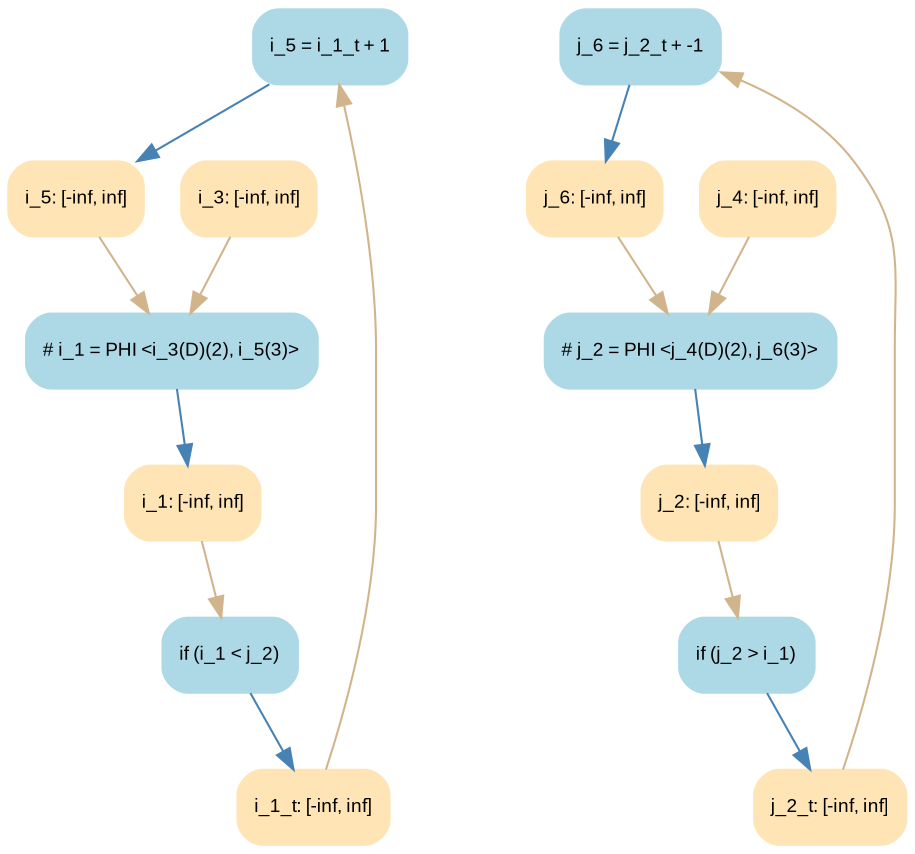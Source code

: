digraph t3_bar_ConstraintGraph { 
	center=true
	labelloc=top
	fontname=Arial
	fontsize=12
	edge[fontname=Arial, fontsize=10]
	node[fontname=Arial, fontsize=9]

		Node_0 -> Node_1 [color=steelblue]
		Node_2 -> Node_3 [color=steelblue]
		Node_4 -> Node_5 [color=steelblue]
		Node_6 -> Node_7 [color=steelblue]
		Node_8 -> Node_9 [color=steelblue]
		Node_10 -> Node_11 [color=steelblue]
		Node_7 -> Node_4 [color=tan]
		Node_12 -> Node_8 [color=tan]
		Node_5 -> Node_2 [color=tan]
		Node_9 -> Node_10 [color=tan]
		Node_3 -> Node_6 [color=tan]
		Node_11 -> Node_0 [color=tan]
		Node_1 -> Node_8 [color=tan]
		Node_13 -> Node_6 [color=tan]

	Node_0 [fillcolor=lightblue, color=lightblue, shape=Mrecord, style=filled, label="{ i_5 = i_1_t + 1 }"]
	Node_2 [fillcolor=lightblue, color=lightblue, shape=Mrecord, style=filled, label="{ j_6 = j_2_t + -1 }"]
	Node_4 [fillcolor=lightblue, color=lightblue, shape=Mrecord, style=filled, label="{ if (j_2 \> i_1) }"]
	Node_6 [fillcolor=lightblue, color=lightblue, shape=Mrecord, style=filled, label="{ # j_2 = PHI \<j_4(D)(2), j_6(3)\> }"]
	Node_8 [fillcolor=lightblue, color=lightblue, shape=Mrecord, style=filled, label="{ # i_1 = PHI \<i_3(D)(2), i_5(3)\> }"]
	Node_10 [fillcolor=lightblue, color=lightblue, shape=Mrecord, style=filled, label="{ if (i_1 \< j_2) }"]
	Node_7 [fillcolor=moccasin, color=moccasin, shape=Mrecord, style=filled, label="{ j_2: \[-inf, inf\] }"]
	Node_12 [fillcolor=moccasin, color=moccasin, shape=Mrecord, style=filled, label="{ i_3: \[-inf, inf\] }"]
	Node_5 [fillcolor=moccasin, color=moccasin, shape=Mrecord, style=filled, label="{ j_2_t: \[-inf, inf\] }"]
	Node_9 [fillcolor=moccasin, color=moccasin, shape=Mrecord, style=filled, label="{ i_1: \[-inf, inf\] }"]
	Node_3 [fillcolor=moccasin, color=moccasin, shape=Mrecord, style=filled, label="{ j_6: \[-inf, inf\] }"]
	Node_11 [fillcolor=moccasin, color=moccasin, shape=Mrecord, style=filled, label="{ i_1_t: \[-inf, inf\] }"]
	Node_1 [fillcolor=moccasin, color=moccasin, shape=Mrecord, style=filled, label="{ i_5: \[-inf, inf\] }"]
	Node_13 [fillcolor=moccasin, color=moccasin, shape=Mrecord, style=filled, label="{ j_4: \[-inf, inf\] }"]
}
